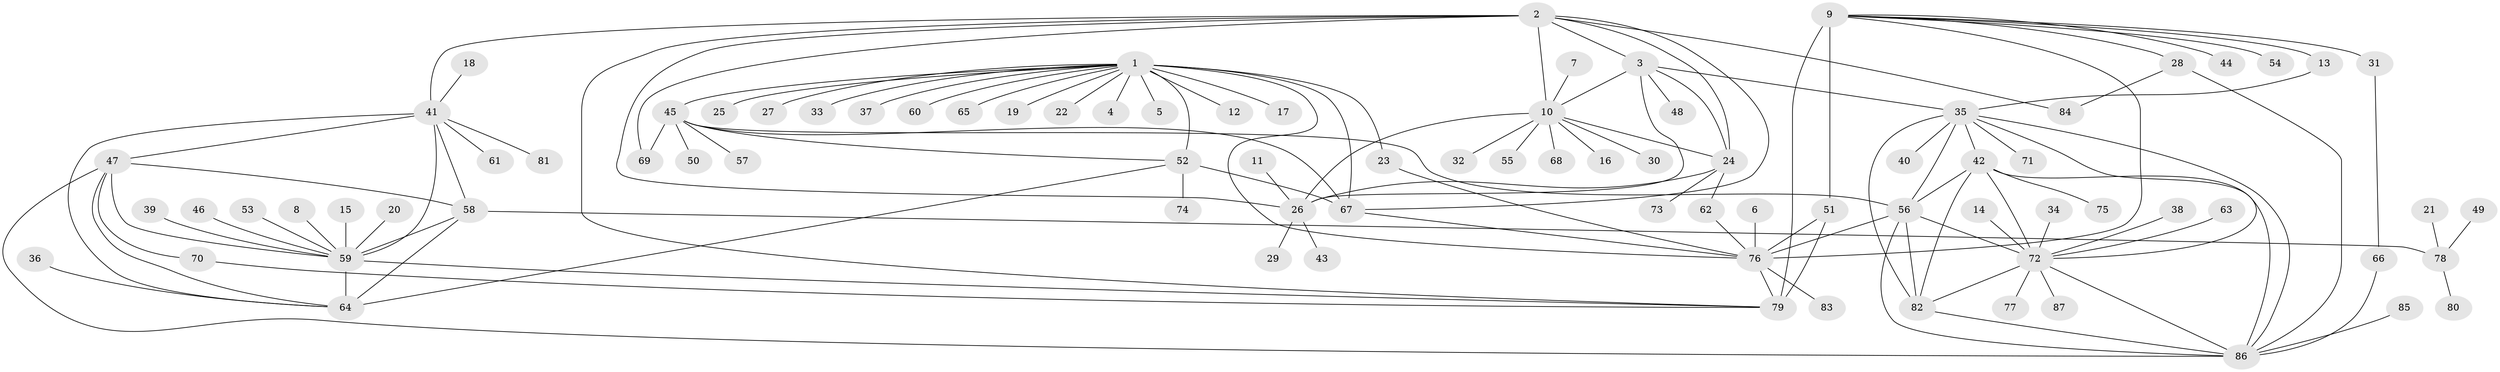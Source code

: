 // original degree distribution, {6: 0.020833333333333332, 9: 0.04861111111111111, 10: 0.04861111111111111, 8: 0.04861111111111111, 16: 0.006944444444444444, 7: 0.013888888888888888, 13: 0.013888888888888888, 12: 0.027777777777777776, 11: 0.013888888888888888, 1: 0.6180555555555556, 2: 0.1111111111111111, 3: 0.020833333333333332, 5: 0.006944444444444444}
// Generated by graph-tools (version 1.1) at 2025/37/03/04/25 23:37:31]
// undirected, 87 vertices, 129 edges
graph export_dot {
  node [color=gray90,style=filled];
  1;
  2;
  3;
  4;
  5;
  6;
  7;
  8;
  9;
  10;
  11;
  12;
  13;
  14;
  15;
  16;
  17;
  18;
  19;
  20;
  21;
  22;
  23;
  24;
  25;
  26;
  27;
  28;
  29;
  30;
  31;
  32;
  33;
  34;
  35;
  36;
  37;
  38;
  39;
  40;
  41;
  42;
  43;
  44;
  45;
  46;
  47;
  48;
  49;
  50;
  51;
  52;
  53;
  54;
  55;
  56;
  57;
  58;
  59;
  60;
  61;
  62;
  63;
  64;
  65;
  66;
  67;
  68;
  69;
  70;
  71;
  72;
  73;
  74;
  75;
  76;
  77;
  78;
  79;
  80;
  81;
  82;
  83;
  84;
  85;
  86;
  87;
  1 -- 4 [weight=1.0];
  1 -- 5 [weight=1.0];
  1 -- 12 [weight=1.0];
  1 -- 17 [weight=1.0];
  1 -- 19 [weight=1.0];
  1 -- 22 [weight=1.0];
  1 -- 23 [weight=1.0];
  1 -- 25 [weight=1.0];
  1 -- 27 [weight=1.0];
  1 -- 33 [weight=1.0];
  1 -- 37 [weight=1.0];
  1 -- 45 [weight=4.0];
  1 -- 52 [weight=4.0];
  1 -- 60 [weight=1.0];
  1 -- 65 [weight=1.0];
  1 -- 67 [weight=4.0];
  1 -- 76 [weight=1.0];
  2 -- 3 [weight=2.0];
  2 -- 10 [weight=2.0];
  2 -- 24 [weight=2.0];
  2 -- 26 [weight=4.0];
  2 -- 41 [weight=1.0];
  2 -- 67 [weight=1.0];
  2 -- 69 [weight=1.0];
  2 -- 79 [weight=1.0];
  2 -- 84 [weight=1.0];
  3 -- 10 [weight=1.0];
  3 -- 24 [weight=1.0];
  3 -- 26 [weight=2.0];
  3 -- 35 [weight=1.0];
  3 -- 48 [weight=1.0];
  6 -- 76 [weight=1.0];
  7 -- 10 [weight=1.0];
  8 -- 59 [weight=1.0];
  9 -- 13 [weight=1.0];
  9 -- 28 [weight=1.0];
  9 -- 31 [weight=1.0];
  9 -- 44 [weight=1.0];
  9 -- 51 [weight=4.0];
  9 -- 54 [weight=1.0];
  9 -- 76 [weight=2.0];
  9 -- 79 [weight=4.0];
  10 -- 16 [weight=1.0];
  10 -- 24 [weight=1.0];
  10 -- 26 [weight=2.0];
  10 -- 30 [weight=1.0];
  10 -- 32 [weight=1.0];
  10 -- 55 [weight=1.0];
  10 -- 68 [weight=1.0];
  11 -- 26 [weight=1.0];
  13 -- 35 [weight=1.0];
  14 -- 72 [weight=1.0];
  15 -- 59 [weight=1.0];
  18 -- 41 [weight=1.0];
  20 -- 59 [weight=1.0];
  21 -- 78 [weight=1.0];
  23 -- 76 [weight=1.0];
  24 -- 26 [weight=2.0];
  24 -- 62 [weight=1.0];
  24 -- 73 [weight=1.0];
  26 -- 29 [weight=1.0];
  26 -- 43 [weight=1.0];
  28 -- 84 [weight=1.0];
  28 -- 86 [weight=1.0];
  31 -- 66 [weight=1.0];
  34 -- 72 [weight=1.0];
  35 -- 40 [weight=1.0];
  35 -- 42 [weight=1.0];
  35 -- 56 [weight=2.0];
  35 -- 71 [weight=1.0];
  35 -- 72 [weight=1.0];
  35 -- 82 [weight=1.0];
  35 -- 86 [weight=1.0];
  36 -- 64 [weight=1.0];
  38 -- 72 [weight=1.0];
  39 -- 59 [weight=1.0];
  41 -- 47 [weight=1.0];
  41 -- 58 [weight=1.0];
  41 -- 59 [weight=3.0];
  41 -- 61 [weight=1.0];
  41 -- 64 [weight=1.0];
  41 -- 81 [weight=1.0];
  42 -- 56 [weight=2.0];
  42 -- 72 [weight=1.0];
  42 -- 75 [weight=1.0];
  42 -- 82 [weight=1.0];
  42 -- 86 [weight=1.0];
  45 -- 50 [weight=1.0];
  45 -- 52 [weight=1.0];
  45 -- 56 [weight=1.0];
  45 -- 57 [weight=1.0];
  45 -- 67 [weight=1.0];
  45 -- 69 [weight=1.0];
  46 -- 59 [weight=1.0];
  47 -- 58 [weight=1.0];
  47 -- 59 [weight=3.0];
  47 -- 64 [weight=1.0];
  47 -- 70 [weight=1.0];
  47 -- 86 [weight=1.0];
  49 -- 78 [weight=1.0];
  51 -- 76 [weight=2.0];
  51 -- 79 [weight=4.0];
  52 -- 64 [weight=1.0];
  52 -- 67 [weight=1.0];
  52 -- 74 [weight=1.0];
  53 -- 59 [weight=1.0];
  56 -- 72 [weight=2.0];
  56 -- 76 [weight=1.0];
  56 -- 82 [weight=2.0];
  56 -- 86 [weight=2.0];
  58 -- 59 [weight=3.0];
  58 -- 64 [weight=1.0];
  58 -- 78 [weight=1.0];
  59 -- 64 [weight=3.0];
  59 -- 79 [weight=1.0];
  62 -- 76 [weight=1.0];
  63 -- 72 [weight=1.0];
  66 -- 86 [weight=1.0];
  67 -- 76 [weight=2.0];
  70 -- 79 [weight=1.0];
  72 -- 77 [weight=1.0];
  72 -- 82 [weight=1.0];
  72 -- 86 [weight=1.0];
  72 -- 87 [weight=1.0];
  76 -- 79 [weight=2.0];
  76 -- 83 [weight=1.0];
  78 -- 80 [weight=1.0];
  82 -- 86 [weight=1.0];
  85 -- 86 [weight=1.0];
}
